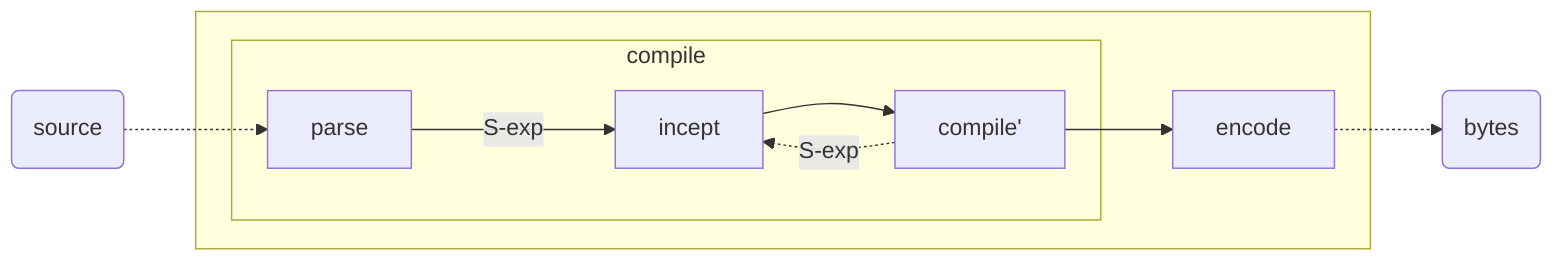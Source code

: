 flowchart LR
  d0(source) -.-> c1

  subgraph s0[ ]
    subgraph s1[compile]
      c1[parse] --->|S-exp| c2[incept]:::red --> c3[compile']:::blue

      c3 -.->|S-exp| c2
    end

    c3 --> c4[encode]
  end

  c4 -.-> d1(bytes)